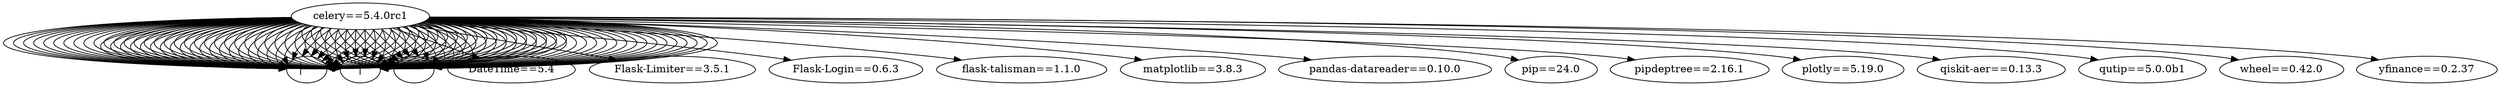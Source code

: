 digraph G {
	"celery==5.4.0rc1" -> "├──"
	"celery==5.4.0rc1" -> "├──"
	"celery==5.4.0rc1" -> "│"
	"celery==5.4.0rc1" -> "├──"
	"celery==5.4.0rc1" -> "│"
	"celery==5.4.0rc1" -> "│"
	"celery==5.4.0rc1" -> "├──"
	"celery==5.4.0rc1" -> "│"
	"celery==5.4.0rc1" -> "│"
	"celery==5.4.0rc1" -> "├──"
	"celery==5.4.0rc1" -> "│"
	"celery==5.4.0rc1" -> "│"
	"celery==5.4.0rc1" -> "│"
	"celery==5.4.0rc1" -> "│"
	"celery==5.4.0rc1" -> "├──"
	"celery==5.4.0rc1" -> "│"
	"celery==5.4.0rc1" -> "│"
	"celery==5.4.0rc1" -> "│"
	"celery==5.4.0rc1" -> "│"
	"celery==5.4.0rc1" -> "├──"
	"celery==5.4.0rc1" -> "│"
	"celery==5.4.0rc1" -> "├──"
	"celery==5.4.0rc1" -> "└──"
	"celery==5.4.0rc1" -> "DateTime==5.4"
	"celery==5.4.0rc1" -> "├──"
	"celery==5.4.0rc1" -> "└──"
	"celery==5.4.0rc1" -> "└──"
	"celery==5.4.0rc1" -> "Flask-Limiter==3.5.1"
	"celery==5.4.0rc1" -> "├──"
	"celery==5.4.0rc1" -> "│"
	"celery==5.4.0rc1" -> "│"
	"celery==5.4.0rc1" -> "│"
	"celery==5.4.0rc1" -> "│"
	"celery==5.4.0rc1" -> "│"
	"celery==5.4.0rc1" -> "│"
	"celery==5.4.0rc1" -> "│"
	"celery==5.4.0rc1" -> "│"
	"celery==5.4.0rc1" -> "│"
	"celery==5.4.0rc1" -> "│"
	"celery==5.4.0rc1" -> "├──"
	"celery==5.4.0rc1" -> "│"
	"celery==5.4.0rc1" -> "│"
	"celery==5.4.0rc1" -> "│"
	"celery==5.4.0rc1" -> "│"
	"celery==5.4.0rc1" -> "│"
	"celery==5.4.0rc1" -> "│"
	"celery==5.4.0rc1" -> "├──"
	"celery==5.4.0rc1" -> "├──"
	"celery==5.4.0rc1" -> "│"
	"celery==5.4.0rc1" -> "│"
	"celery==5.4.0rc1" -> "│"
	"celery==5.4.0rc1" -> "└──"
	"celery==5.4.0rc1" -> "Flask-Login==0.6.3"
	"celery==5.4.0rc1" -> "├──"
	"celery==5.4.0rc1" -> "│"
	"celery==5.4.0rc1" -> "│"
	"celery==5.4.0rc1" -> "│"
	"celery==5.4.0rc1" -> "│"
	"celery==5.4.0rc1" -> "│"
	"celery==5.4.0rc1" -> "│"
	"celery==5.4.0rc1" -> "│"
	"celery==5.4.0rc1" -> "│"
	"celery==5.4.0rc1" -> "│"
	"celery==5.4.0rc1" -> "│"
	"celery==5.4.0rc1" -> "└──"
	"celery==5.4.0rc1" -> "└──"
	"celery==5.4.0rc1" -> "flask-talisman==1.1.0"
	"celery==5.4.0rc1" -> "matplotlib==3.8.3"
	"celery==5.4.0rc1" -> "├──"
	"celery==5.4.0rc1" -> "│"
	"celery==5.4.0rc1" -> "├──"
	"celery==5.4.0rc1" -> "├──"
	"celery==5.4.0rc1" -> "├──"
	"celery==5.4.0rc1" -> "│"
	"celery==5.4.0rc1" -> "├──"
	"celery==5.4.0rc1" -> "├──"
	"celery==5.4.0rc1" -> "├──"
	"celery==5.4.0rc1" -> "├──"
	"celery==5.4.0rc1" -> "├──"
	"celery==5.4.0rc1" -> "└──"
	"celery==5.4.0rc1" -> "└──"
	"celery==5.4.0rc1" -> "pandas-datareader==0.10.0"
	"celery==5.4.0rc1" -> "├──"
	"celery==5.4.0rc1" -> "├──"
	"celery==5.4.0rc1" -> "│"
	"celery==5.4.0rc1" -> "│"
	"celery==5.4.0rc1" -> "│"
	"celery==5.4.0rc1" -> "│"
	"celery==5.4.0rc1" -> "│"
	"celery==5.4.0rc1" -> "└──"
	"celery==5.4.0rc1" -> "├──"
	"celery==5.4.0rc1" -> "├──"
	"celery==5.4.0rc1" -> "├──"
	"celery==5.4.0rc1" -> "└──"
	"celery==5.4.0rc1" -> "pip==24.0"
	"celery==5.4.0rc1" -> "pipdeptree==2.16.1"
	"celery==5.4.0rc1" -> "plotly==5.19.0"
	"celery==5.4.0rc1" -> "├──"
	"celery==5.4.0rc1" -> "└──"
	"celery==5.4.0rc1" -> "qiskit-aer==0.13.3"
	"celery==5.4.0rc1" -> "├──"
	"celery==5.4.0rc1" -> "├──"
	"celery==5.4.0rc1" -> "├──"
	"celery==5.4.0rc1" -> "│"
	"celery==5.4.0rc1" -> "│"
	"celery==5.4.0rc1" -> "│"
	"celery==5.4.0rc1" -> "│"
	"celery==5.4.0rc1" -> "│"
	"celery==5.4.0rc1" -> "│"
	"celery==5.4.0rc1" -> "│"
	"celery==5.4.0rc1" -> "│"
	"celery==5.4.0rc1" -> "│"
	"celery==5.4.0rc1" -> "│"
	"celery==5.4.0rc1" -> "│"
	"celery==5.4.0rc1" -> "│"
	"celery==5.4.0rc1" -> "│"
	"celery==5.4.0rc1" -> "│"
	"celery==5.4.0rc1" -> "└──"
	"celery==5.4.0rc1" -> "└──"
	"celery==5.4.0rc1" -> "qutip==5.0.0b1"
	"celery==5.4.0rc1" -> "├──"
	"celery==5.4.0rc1" -> "├──"
	"celery==5.4.0rc1" -> "└──"
	"celery==5.4.0rc1" -> "└──"
	"celery==5.4.0rc1" -> "wheel==0.42.0"
	"celery==5.4.0rc1" -> "yfinance==0.2.37"
	"celery==5.4.0rc1" -> "├──"
	"celery==5.4.0rc1" -> "├──"
	"celery==5.4.0rc1" -> "│"
	"celery==5.4.0rc1" -> "├──"
	"celery==5.4.0rc1" -> "├──"
	"celery==5.4.0rc1" -> "│"
	"celery==5.4.0rc1" -> "│"
	"celery==5.4.0rc1" -> "├──"
	"celery==5.4.0rc1" -> "├──"
	"celery==5.4.0rc1" -> "├──"
	"celery==5.4.0rc1" -> "├──"
	"celery==5.4.0rc1" -> "│"
	"celery==5.4.0rc1" -> "│"
	"celery==5.4.0rc1" -> "│"
	"celery==5.4.0rc1" -> "│"
	"celery==5.4.0rc1" -> "│"
	"celery==5.4.0rc1" -> "├──"
	"celery==5.4.0rc1" -> "├──"
	"celery==5.4.0rc1" -> "└──"
	"celery==5.4.0rc1" -> "├──"
	"celery==5.4.0rc1" -> "├──"
	"celery==5.4.0rc1" -> "├──"
	"celery==5.4.0rc1" -> "└──"
}
